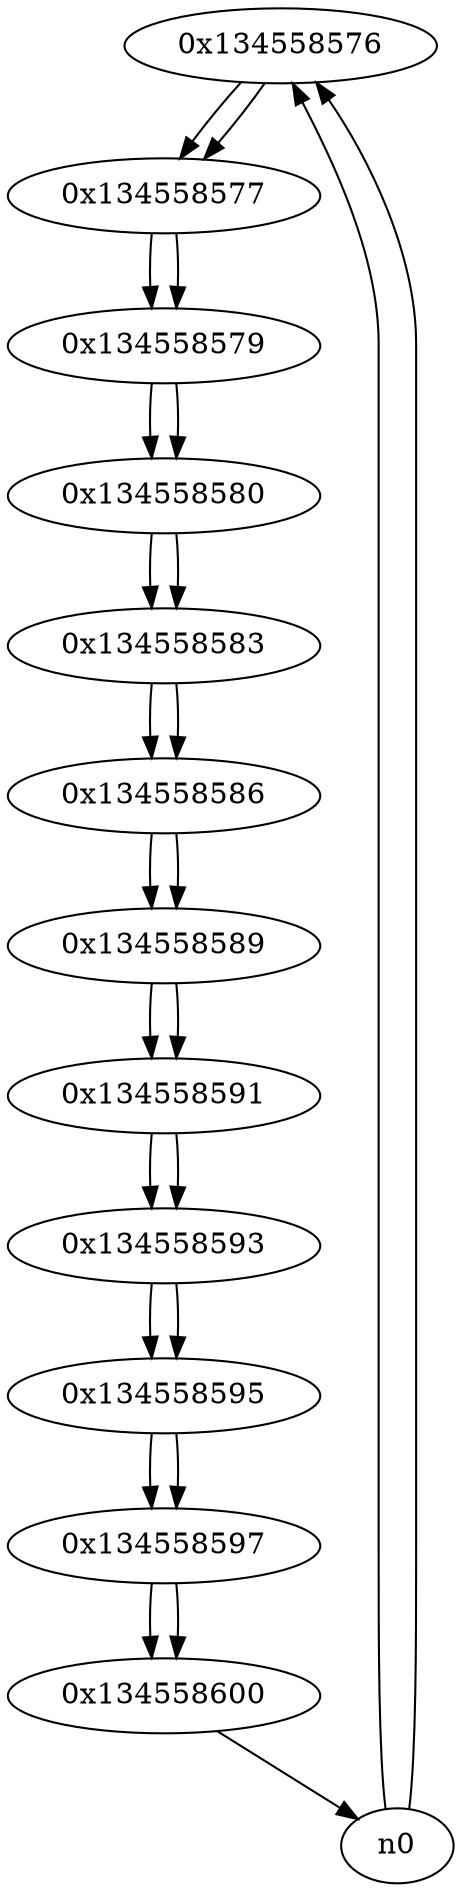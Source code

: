 digraph G{
/* nodes */
  n1 [label="0x134558576"]
  n2 [label="0x134558577"]
  n3 [label="0x134558579"]
  n4 [label="0x134558580"]
  n5 [label="0x134558583"]
  n6 [label="0x134558586"]
  n7 [label="0x134558589"]
  n8 [label="0x134558591"]
  n9 [label="0x134558593"]
  n10 [label="0x134558595"]
  n11 [label="0x134558597"]
  n12 [label="0x134558600"]
/* edges */
n1 -> n2;
n0 -> n1;
n0 -> n1;
n2 -> n3;
n1 -> n2;
n3 -> n4;
n2 -> n3;
n4 -> n5;
n3 -> n4;
n5 -> n6;
n4 -> n5;
n6 -> n7;
n5 -> n6;
n7 -> n8;
n6 -> n7;
n8 -> n9;
n7 -> n8;
n9 -> n10;
n8 -> n9;
n10 -> n11;
n9 -> n10;
n11 -> n12;
n10 -> n11;
n12 -> n0;
n11 -> n12;
}
